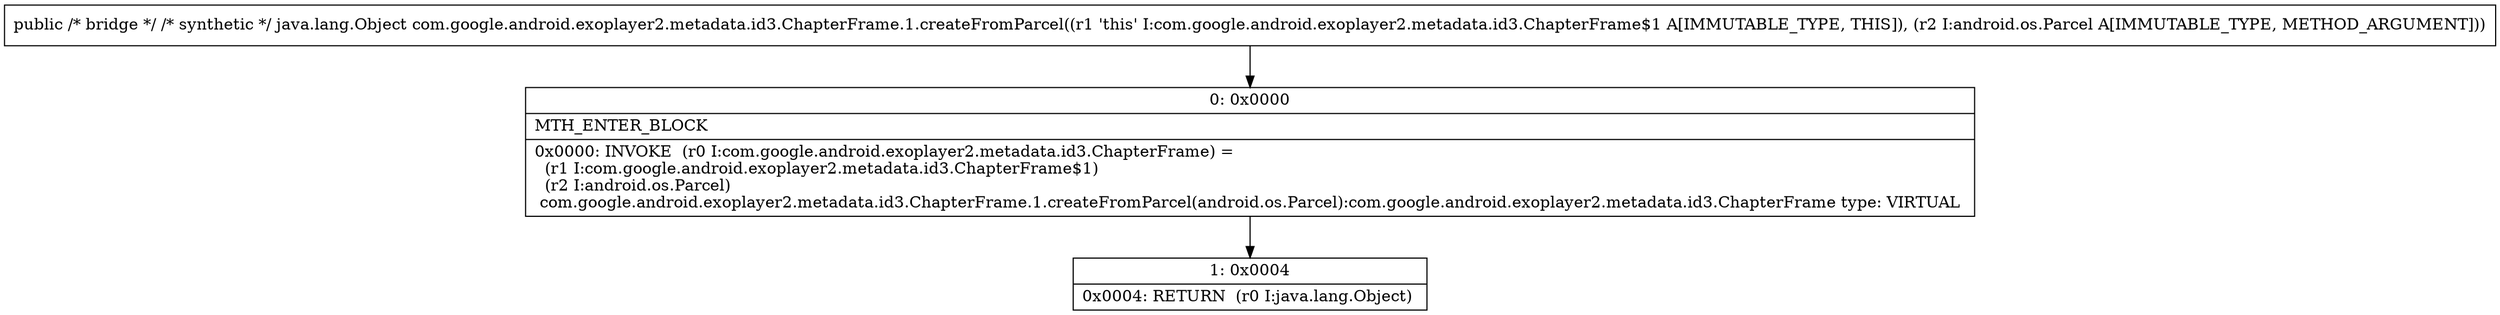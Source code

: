 digraph "CFG forcom.google.android.exoplayer2.metadata.id3.ChapterFrame.1.createFromParcel(Landroid\/os\/Parcel;)Ljava\/lang\/Object;" {
Node_0 [shape=record,label="{0\:\ 0x0000|MTH_ENTER_BLOCK\l|0x0000: INVOKE  (r0 I:com.google.android.exoplayer2.metadata.id3.ChapterFrame) = \l  (r1 I:com.google.android.exoplayer2.metadata.id3.ChapterFrame$1)\l  (r2 I:android.os.Parcel)\l com.google.android.exoplayer2.metadata.id3.ChapterFrame.1.createFromParcel(android.os.Parcel):com.google.android.exoplayer2.metadata.id3.ChapterFrame type: VIRTUAL \l}"];
Node_1 [shape=record,label="{1\:\ 0x0004|0x0004: RETURN  (r0 I:java.lang.Object) \l}"];
MethodNode[shape=record,label="{public \/* bridge *\/ \/* synthetic *\/ java.lang.Object com.google.android.exoplayer2.metadata.id3.ChapterFrame.1.createFromParcel((r1 'this' I:com.google.android.exoplayer2.metadata.id3.ChapterFrame$1 A[IMMUTABLE_TYPE, THIS]), (r2 I:android.os.Parcel A[IMMUTABLE_TYPE, METHOD_ARGUMENT])) }"];
MethodNode -> Node_0;
Node_0 -> Node_1;
}

